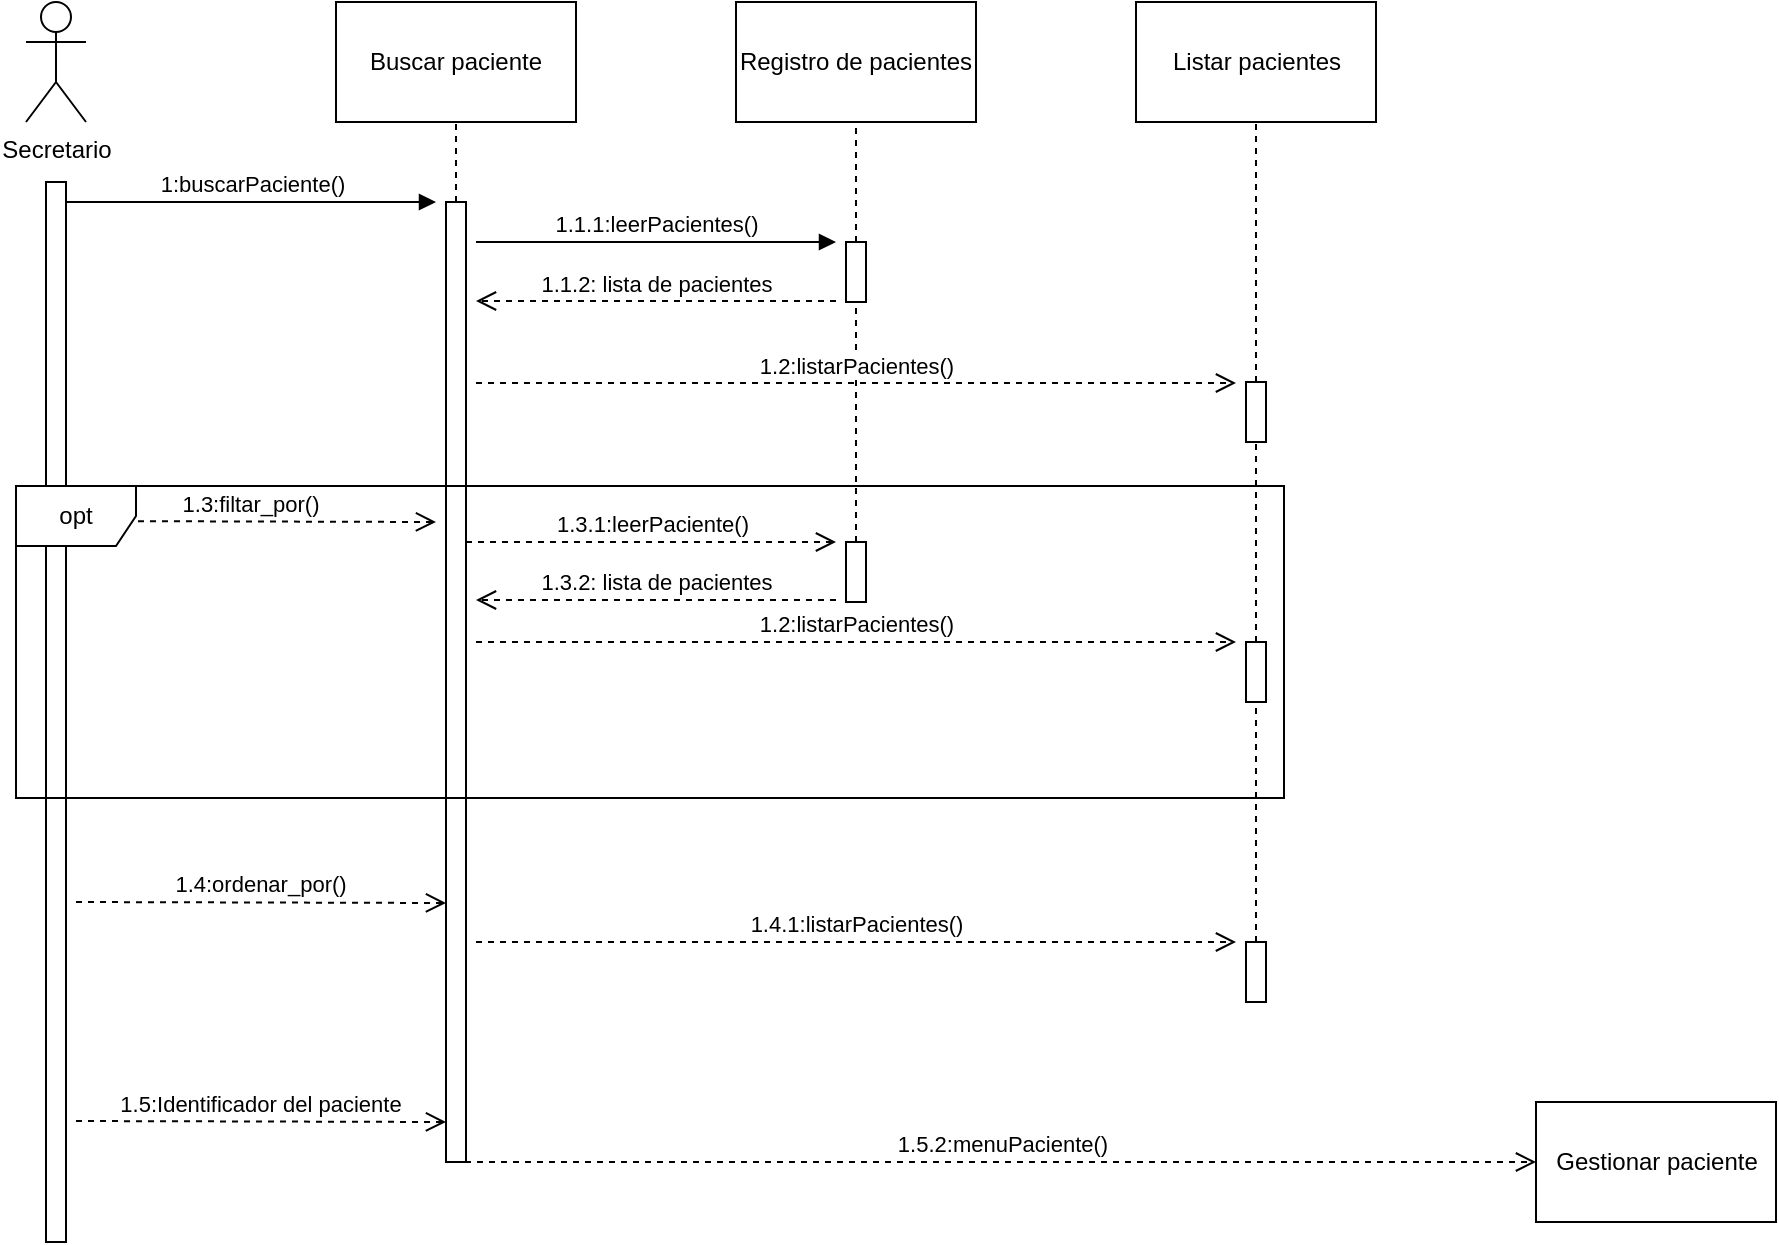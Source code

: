 <mxfile version="12.2.2" type="github" pages="1">
  <diagram id="i48DgXtXqljgcLqEfRBT" name="Page-1">
    <mxGraphModel dx="1024" dy="566" grid="1" gridSize="10" guides="1" tooltips="1" connect="1" arrows="1" fold="1" page="1" pageScale="1" pageWidth="827" pageHeight="1169" math="0" shadow="0">
      <root>
        <mxCell id="0"/>
        <mxCell id="1" parent="0"/>
        <mxCell id="gU2RZ88isuZTogVndelv-1" value="Buscar paciente" style="rounded=0;whiteSpace=wrap;html=1;" parent="1" vertex="1">
          <mxGeometry x="200" y="20" width="120" height="60" as="geometry"/>
        </mxCell>
        <mxCell id="gU2RZ88isuZTogVndelv-2" value="Registro de pacientes" style="rounded=0;whiteSpace=wrap;html=1;" parent="1" vertex="1">
          <mxGeometry x="400" y="20" width="120" height="60" as="geometry"/>
        </mxCell>
        <mxCell id="gU2RZ88isuZTogVndelv-5" value="" style="html=1;points=[];perimeter=orthogonalPerimeter;" parent="1" vertex="1">
          <mxGeometry x="55" y="110" width="10" height="530" as="geometry"/>
        </mxCell>
        <mxCell id="gU2RZ88isuZTogVndelv-6" value="" style="html=1;points=[];perimeter=orthogonalPerimeter;" parent="1" vertex="1">
          <mxGeometry x="455" y="140" width="10" height="30" as="geometry"/>
        </mxCell>
        <mxCell id="gU2RZ88isuZTogVndelv-7" value="" style="endArrow=none;dashed=1;html=1;entryX=0.5;entryY=1;entryDx=0;entryDy=0;exitX=0.5;exitY=0.375;exitDx=0;exitDy=0;exitPerimeter=0;" parent="1" source="gU2RZ88isuZTogVndelv-4" target="gU2RZ88isuZTogVndelv-1" edge="1">
          <mxGeometry width="50" height="50" relative="1" as="geometry">
            <mxPoint x="450" y="180" as="sourcePoint"/>
            <mxPoint x="320" y="150" as="targetPoint"/>
          </mxGeometry>
        </mxCell>
        <mxCell id="gU2RZ88isuZTogVndelv-8" value="1:buscarPaciente()" style="html=1;verticalAlign=bottom;endArrow=block;" parent="1" source="gU2RZ88isuZTogVndelv-5" edge="1">
          <mxGeometry width="80" relative="1" as="geometry">
            <mxPoint x="110" y="120" as="sourcePoint"/>
            <mxPoint x="250" y="120" as="targetPoint"/>
          </mxGeometry>
        </mxCell>
        <mxCell id="gU2RZ88isuZTogVndelv-9" value="Secretario" style="shape=umlActor;verticalLabelPosition=bottom;labelBackgroundColor=#ffffff;verticalAlign=top;html=1;" parent="1" vertex="1">
          <mxGeometry x="45" y="20" width="30" height="60" as="geometry"/>
        </mxCell>
        <mxCell id="gU2RZ88isuZTogVndelv-4" value="" style="html=1;points=[];perimeter=orthogonalPerimeter;" parent="1" vertex="1">
          <mxGeometry x="255" y="120" width="10" height="480" as="geometry"/>
        </mxCell>
        <mxCell id="gU2RZ88isuZTogVndelv-28" value="" style="endArrow=none;dashed=1;html=1;entryX=0.5;entryY=1;entryDx=0;entryDy=0;" parent="1" source="gU2RZ88isuZTogVndelv-6" target="gU2RZ88isuZTogVndelv-2" edge="1">
          <mxGeometry width="50" height="50" relative="1" as="geometry">
            <mxPoint x="520" y="150" as="sourcePoint"/>
            <mxPoint x="270" y="90" as="targetPoint"/>
          </mxGeometry>
        </mxCell>
        <mxCell id="gU2RZ88isuZTogVndelv-29" value="Listar pacientes" style="html=1;" parent="1" vertex="1">
          <mxGeometry x="600" y="20" width="120" height="60" as="geometry"/>
        </mxCell>
        <mxCell id="gU2RZ88isuZTogVndelv-32" value="1.1.1:leerPacientes()" style="html=1;verticalAlign=bottom;endArrow=block;" parent="1" edge="1">
          <mxGeometry width="80" relative="1" as="geometry">
            <mxPoint x="270" y="140" as="sourcePoint"/>
            <mxPoint x="450" y="140" as="targetPoint"/>
          </mxGeometry>
        </mxCell>
        <mxCell id="gU2RZ88isuZTogVndelv-34" value="1.1.2: lista de pacientes" style="html=1;verticalAlign=bottom;endArrow=open;dashed=1;endSize=8;" parent="1" edge="1">
          <mxGeometry relative="1" as="geometry">
            <mxPoint x="450" y="169.5" as="sourcePoint"/>
            <mxPoint x="270" y="169.5" as="targetPoint"/>
          </mxGeometry>
        </mxCell>
        <mxCell id="gU2RZ88isuZTogVndelv-35" value="" style="endArrow=none;dashed=1;html=1;" parent="1" source="gU2RZ88isuZTogVndelv-36" target="gU2RZ88isuZTogVndelv-6" edge="1">
          <mxGeometry width="50" height="50" relative="1" as="geometry">
            <mxPoint x="500" y="230" as="sourcePoint"/>
            <mxPoint x="500" y="200" as="targetPoint"/>
          </mxGeometry>
        </mxCell>
        <mxCell id="gU2RZ88isuZTogVndelv-36" value="" style="html=1;points=[];perimeter=orthogonalPerimeter;" parent="1" vertex="1">
          <mxGeometry x="455" y="290" width="10" height="30" as="geometry"/>
        </mxCell>
        <mxCell id="0n5vdHdgO7dXBJ4wXC1U-1" value="1.2:listarPacientes()" style="html=1;verticalAlign=bottom;endArrow=open;dashed=1;endSize=8;" parent="1" edge="1">
          <mxGeometry relative="1" as="geometry">
            <mxPoint x="270" y="210.5" as="sourcePoint"/>
            <mxPoint x="650" y="210.5" as="targetPoint"/>
          </mxGeometry>
        </mxCell>
        <mxCell id="0n5vdHdgO7dXBJ4wXC1U-2" value="" style="html=1;points=[];perimeter=orthogonalPerimeter;" parent="1" vertex="1">
          <mxGeometry x="655" y="210" width="10" height="30" as="geometry"/>
        </mxCell>
        <mxCell id="0n5vdHdgO7dXBJ4wXC1U-3" value="" style="endArrow=none;dashed=1;html=1;entryX=0.5;entryY=1;entryDx=0;entryDy=0;" parent="1" source="0n5vdHdgO7dXBJ4wXC1U-2" target="gU2RZ88isuZTogVndelv-29" edge="1">
          <mxGeometry width="50" height="50" relative="1" as="geometry">
            <mxPoint x="270" y="227.5" as="sourcePoint"/>
            <mxPoint x="270" y="90" as="targetPoint"/>
          </mxGeometry>
        </mxCell>
        <mxCell id="0n5vdHdgO7dXBJ4wXC1U-4" value="1.4:ordenar_por()" style="html=1;verticalAlign=bottom;endArrow=open;dashed=1;endSize=8;" parent="1" edge="1">
          <mxGeometry relative="1" as="geometry">
            <mxPoint x="70" y="470" as="sourcePoint"/>
            <mxPoint x="255" y="470.5" as="targetPoint"/>
          </mxGeometry>
        </mxCell>
        <mxCell id="0n5vdHdgO7dXBJ4wXC1U-6" value="1.3:filtar_por()" style="html=1;verticalAlign=bottom;endArrow=open;dashed=1;endSize=8;" parent="1" edge="1">
          <mxGeometry relative="1" as="geometry">
            <mxPoint x="65" y="279.5" as="sourcePoint"/>
            <mxPoint x="250" y="280" as="targetPoint"/>
          </mxGeometry>
        </mxCell>
        <mxCell id="0n5vdHdgO7dXBJ4wXC1U-8" value="" style="html=1;points=[];perimeter=orthogonalPerimeter;" parent="1" vertex="1">
          <mxGeometry x="655" y="340" width="10" height="30" as="geometry"/>
        </mxCell>
        <mxCell id="0n5vdHdgO7dXBJ4wXC1U-9" value="" style="endArrow=none;dashed=1;html=1;" parent="1" source="0n5vdHdgO7dXBJ4wXC1U-8" target="0n5vdHdgO7dXBJ4wXC1U-2" edge="1">
          <mxGeometry width="50" height="50" relative="1" as="geometry">
            <mxPoint x="670" y="210" as="sourcePoint"/>
            <mxPoint x="670" y="90" as="targetPoint"/>
          </mxGeometry>
        </mxCell>
        <mxCell id="0n5vdHdgO7dXBJ4wXC1U-11" value="1.3.2: lista de pacientes" style="html=1;verticalAlign=bottom;endArrow=open;dashed=1;endSize=8;" parent="1" edge="1">
          <mxGeometry relative="1" as="geometry">
            <mxPoint x="450" y="319" as="sourcePoint"/>
            <mxPoint x="270" y="319" as="targetPoint"/>
          </mxGeometry>
        </mxCell>
        <mxCell id="0n5vdHdgO7dXBJ4wXC1U-13" value="1.3.1:leerPaciente()" style="html=1;verticalAlign=bottom;endArrow=open;dashed=1;endSize=8;" parent="1" edge="1">
          <mxGeometry relative="1" as="geometry">
            <mxPoint x="265" y="290" as="sourcePoint"/>
            <mxPoint x="450" y="290" as="targetPoint"/>
          </mxGeometry>
        </mxCell>
        <mxCell id="0n5vdHdgO7dXBJ4wXC1U-14" value="1.2:listarPacientes()" style="html=1;verticalAlign=bottom;endArrow=open;dashed=1;endSize=8;" parent="1" edge="1">
          <mxGeometry relative="1" as="geometry">
            <mxPoint x="270" y="340" as="sourcePoint"/>
            <mxPoint x="650" y="340" as="targetPoint"/>
          </mxGeometry>
        </mxCell>
        <mxCell id="0n5vdHdgO7dXBJ4wXC1U-15" value="opt" style="shape=umlFrame;whiteSpace=wrap;html=1;" parent="1" vertex="1">
          <mxGeometry x="40" y="262" width="634" height="156" as="geometry"/>
        </mxCell>
        <mxCell id="0n5vdHdgO7dXBJ4wXC1U-17" value="" style="endArrow=none;dashed=1;html=1;" parent="1" source="0n5vdHdgO7dXBJ4wXC1U-18" target="0n5vdHdgO7dXBJ4wXC1U-8" edge="1">
          <mxGeometry width="50" height="50" relative="1" as="geometry">
            <mxPoint x="740" y="430" as="sourcePoint"/>
            <mxPoint x="540" y="510" as="targetPoint"/>
          </mxGeometry>
        </mxCell>
        <mxCell id="0n5vdHdgO7dXBJ4wXC1U-18" value="" style="html=1;points=[];perimeter=orthogonalPerimeter;" parent="1" vertex="1">
          <mxGeometry x="655" y="490" width="10" height="30" as="geometry"/>
        </mxCell>
        <mxCell id="0n5vdHdgO7dXBJ4wXC1U-26" value="1.4.1:listarPacientes()" style="html=1;verticalAlign=bottom;endArrow=open;dashed=1;endSize=8;" parent="1" edge="1">
          <mxGeometry relative="1" as="geometry">
            <mxPoint x="270" y="490" as="sourcePoint"/>
            <mxPoint x="650" y="490" as="targetPoint"/>
          </mxGeometry>
        </mxCell>
        <mxCell id="0n5vdHdgO7dXBJ4wXC1U-27" value="1.5:Identificador del paciente" style="html=1;verticalAlign=bottom;endArrow=open;dashed=1;endSize=8;" parent="1" edge="1">
          <mxGeometry relative="1" as="geometry">
            <mxPoint x="70" y="579.5" as="sourcePoint"/>
            <mxPoint x="255" y="580" as="targetPoint"/>
          </mxGeometry>
        </mxCell>
        <mxCell id="0n5vdHdgO7dXBJ4wXC1U-28" value="Gestionar paciente" style="html=1;" parent="1" vertex="1">
          <mxGeometry x="800" y="570" width="120" height="60" as="geometry"/>
        </mxCell>
        <mxCell id="0n5vdHdgO7dXBJ4wXC1U-29" value="1.5.2:menuPaciente()" style="html=1;verticalAlign=bottom;endArrow=open;dashed=1;endSize=8;entryX=0;entryY=0.5;entryDx=0;entryDy=0;" parent="1" target="0n5vdHdgO7dXBJ4wXC1U-28" edge="1">
          <mxGeometry relative="1" as="geometry">
            <mxPoint x="264.5" y="600" as="sourcePoint"/>
            <mxPoint x="449.5" y="600.5" as="targetPoint"/>
          </mxGeometry>
        </mxCell>
      </root>
    </mxGraphModel>
  </diagram>
</mxfile>
